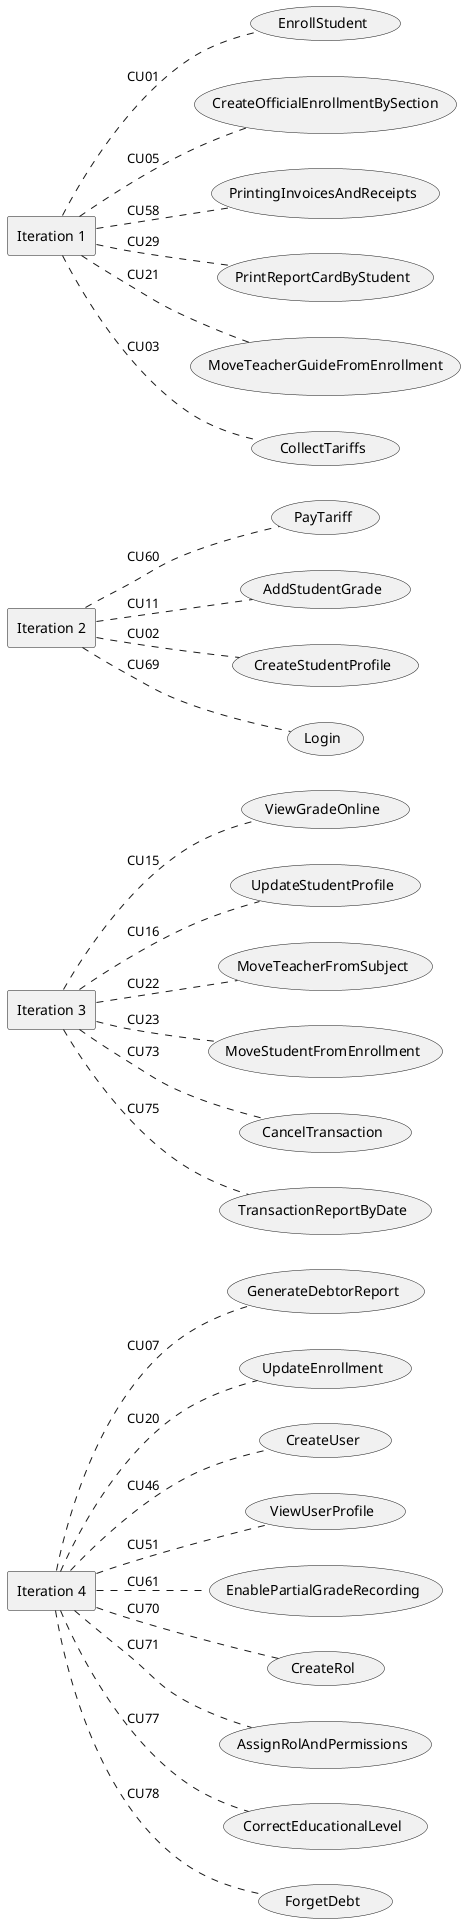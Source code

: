 @startuml
'skinparam BackgroundColor transparent
left to right direction

rectangle "Iteration 4" as Iteration4

usecase CU07 as "GenerateDebtorReport"
usecase CU20 as "UpdateEnrollment"
usecase CU46 as "CreateUser"
usecase CU51 as "ViewUserProfile"
usecase CU61 as "EnablePartialGradeRecording"
usecase CU70 as "CreateRol"
usecase CU71 as "AssignRolAndPermissions"
usecase CU77 as "CorrectEducationalLevel"
usecase CU78 as "ForgetDebt"

Iteration4 .. CU07 : CU07
Iteration4 .. CU20 : CU20
Iteration4 .. CU46 : CU46
Iteration4 .. CU51 : CU51
Iteration4 .. CU61 : CU61
Iteration4 .. CU70 : CU70
Iteration4 .. CU71 : CU71
Iteration4 .. CU77 : CU77
Iteration4 .. CU78 : CU78



rectangle "Iteration 3" as Iteration3

usecase CU15 as "ViewGradeOnline"
usecase CU16 as "UpdateStudentProfile"
usecase CU22 as "MoveTeacherFromSubject"
usecase CU23 as "MoveStudentFromEnrollment"
usecase CU73 as "CancelTransaction"
usecase CU75 as "TransactionReportByDate"

Iteration3 .. CU15 : CU15
Iteration3 .. CU16 : CU16
Iteration3 .. CU22 : CU22
Iteration3 .. CU23 : CU23
Iteration3 .. CU73 : CU73
Iteration3 .. CU75 : CU75


rectangle "Iteration 2" as Iteration2

usecase CU60 as "PayTariff"
usecase CU11 as "AddStudentGrade"
usecase CU02 as "CreateStudentProfile"
usecase CU69 as "Login"

Iteration2 .. CU60 : CU60
Iteration2 .. CU11 : CU11
Iteration2 .. CU02 : CU02
Iteration2 .. CU69 : CU69



rectangle "Iteration 1" as Iteration1

usecase CU01 as "EnrollStudent"
usecase CU05 as "CreateOfficialEnrollmentBySection"
usecase CU58 as "PrintingInvoicesAndReceipts"
usecase CU29 as "PrintReportCardByStudent"
usecase CU21 as "MoveTeacherGuideFromEnrollment"
usecase CU03 as "CollectTariffs"

Iteration1 .. CU01 : CU01
Iteration1 .. CU05 : CU05
Iteration1 .. CU58 : CU58
Iteration1 .. CU29 : CU29
Iteration1 .. CU21 : CU21
Iteration1 .. CU03 : CU03

@enduml